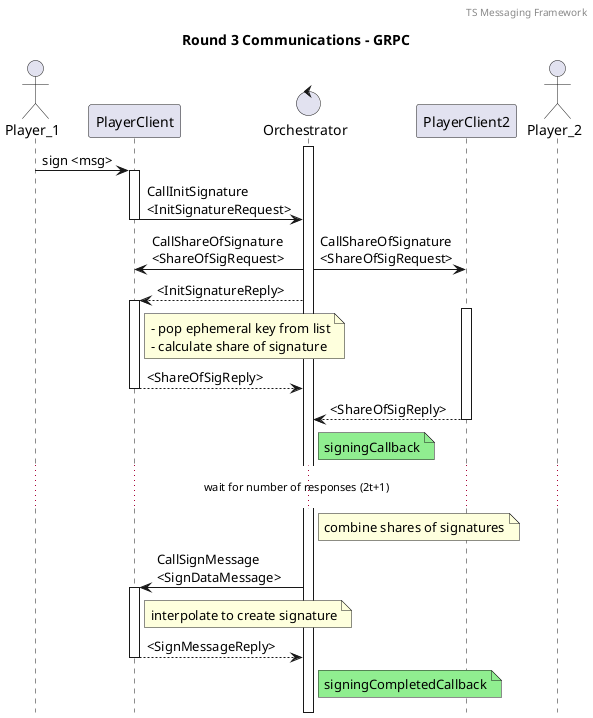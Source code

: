 @startuml
@startuml
!pragma teoz true

header TS Messaging Framework
title Round 3 Communications - GRPC
hide footbox
actor Player_1
participant PlayerClient
control Orchestrator
participant PlayerClient2
actor Player_2

activate Orchestrator


Player_1 -> PlayerClient : sign <msg> 
activate PlayerClient
PlayerClient -> Orchestrator : CallInitSignature \n<InitSignatureRequest> 
deactivate PlayerClient


Orchestrator -> PlayerClient : CallShareOfSignature \n<ShareOfSigRequest>
& Orchestrator -> PlayerClient2 : CallShareOfSignature \n<ShareOfSigRequest>
Orchestrator --> PlayerClient : <InitSignatureReply>
activate PlayerClient
activate PlayerClient2


note right PlayerClient
    - pop ephemeral key from list
    - calculate share of signature
end note


PlayerClient --> Orchestrator : <ShareOfSigReply> 
deactivate PlayerClient
PlayerClient2 --> Orchestrator : <ShareOfSigReply> 
deactivate PlayerClient2

note right Orchestrator #LightGreen
    signingCallback
end note

... wait for number of responses (2t+1) ...

note right Orchestrator 
    combine shares of signatures
end note

Orchestrator -> PlayerClient : CallSignMessage \n<SignDataMessage> 
activate PlayerClient

note right PlayerClient 
    interpolate to create signature
end note    


PlayerClient --> Orchestrator : <SignMessageReply>
note right Orchestrator #LightGreen
    signingCompletedCallback
end note 

deactivate PlayerClient
@enduml
